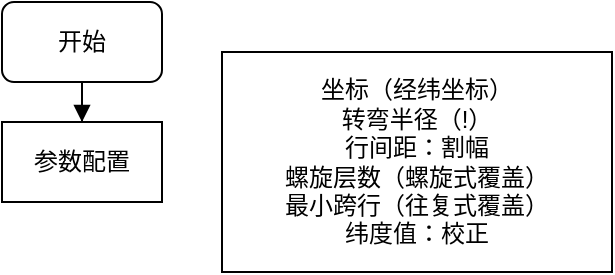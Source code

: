 <mxfile version="24.7.8">
  <diagram name="第 1 页" id="Aijk_4i_gW6au0dGyRl7">
    <mxGraphModel dx="521" dy="279" grid="1" gridSize="5" guides="1" tooltips="1" connect="1" arrows="1" fold="1" page="1" pageScale="1" pageWidth="827" pageHeight="1169" math="0" shadow="0">
      <root>
        <mxCell id="0" />
        <mxCell id="1" parent="0" />
        <mxCell id="97F8Frwu8zPg8aSDnbAA-4" style="edgeStyle=orthogonalEdgeStyle;rounded=0;orthogonalLoop=1;jettySize=auto;html=1;endArrow=block;endFill=1;" edge="1" parent="1" source="97F8Frwu8zPg8aSDnbAA-1" target="97F8Frwu8zPg8aSDnbAA-3">
          <mxGeometry relative="1" as="geometry" />
        </mxCell>
        <mxCell id="97F8Frwu8zPg8aSDnbAA-1" value="开始" style="rounded=1;whiteSpace=wrap;html=1;fontFamily=黑体;fontSize=12;" vertex="1" parent="1">
          <mxGeometry x="80" y="80" width="80" height="40" as="geometry" />
        </mxCell>
        <mxCell id="97F8Frwu8zPg8aSDnbAA-3" value="参数配置" style="rounded=0;whiteSpace=wrap;html=1;" vertex="1" parent="1">
          <mxGeometry x="80" y="140" width="80" height="40" as="geometry" />
        </mxCell>
        <mxCell id="97F8Frwu8zPg8aSDnbAA-5" value="&lt;div&gt;坐标（经纬坐标）&lt;/div&gt;&lt;div&gt;转弯半径（!）&lt;/div&gt;&lt;div&gt;行间距：割幅&lt;/div&gt;&lt;div&gt;螺旋层数（螺旋式覆盖）&lt;/div&gt;&lt;div&gt;最小跨行（往复式覆盖）&lt;/div&gt;&lt;div&gt;纬度值：校正&lt;br&gt;&lt;/div&gt;" style="text;html=1;align=center;verticalAlign=middle;whiteSpace=wrap;rounded=0;strokeColor=default;" vertex="1" parent="1">
          <mxGeometry x="190" y="105" width="195" height="110" as="geometry" />
        </mxCell>
      </root>
    </mxGraphModel>
  </diagram>
</mxfile>

